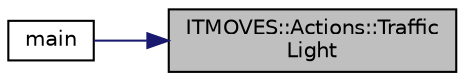 digraph "ITMOVES::Actions::TrafficLight"
{
 // LATEX_PDF_SIZE
  edge [fontname="Helvetica",fontsize="10",labelfontname="Helvetica",labelfontsize="10"];
  node [fontname="Helvetica",fontsize="10",shape=record];
  rankdir="RL";
  Node1 [label="ITMOVES::Actions::Traffic\lLight",height=0.2,width=0.4,color="black", fillcolor="grey75", style="filled", fontcolor="black",tooltip="Stops the vehicle at a red light and/or allows it to proceed at a green light."];
  Node1 -> Node2 [dir="back",color="midnightblue",fontsize="10",style="solid",fontname="Helvetica"];
  Node2 [label="main",height=0.2,width=0.4,color="black", fillcolor="white", style="filled",URL="$planner__node_8cpp.html#a3c04138a5bfe5d72780bb7e82a18e627",tooltip="Main function for handling the behavior planning of the vehicle."];
}
